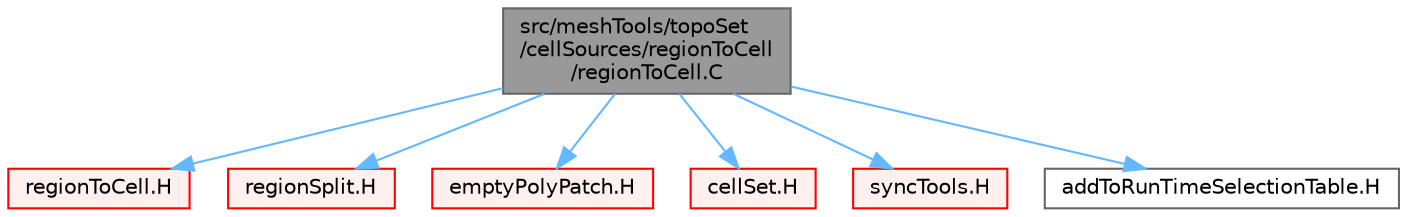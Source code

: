 digraph "src/meshTools/topoSet/cellSources/regionToCell/regionToCell.C"
{
 // LATEX_PDF_SIZE
  bgcolor="transparent";
  edge [fontname=Helvetica,fontsize=10,labelfontname=Helvetica,labelfontsize=10];
  node [fontname=Helvetica,fontsize=10,shape=box,height=0.2,width=0.4];
  Node1 [id="Node000001",label="src/meshTools/topoSet\l/cellSources/regionToCell\l/regionToCell.C",height=0.2,width=0.4,color="gray40", fillcolor="grey60", style="filled", fontcolor="black",tooltip=" "];
  Node1 -> Node2 [id="edge1_Node000001_Node000002",color="steelblue1",style="solid",tooltip=" "];
  Node2 [id="Node000002",label="regionToCell.H",height=0.2,width=0.4,color="red", fillcolor="#FFF0F0", style="filled",URL="$regionToCell_8H.html",tooltip=" "];
  Node1 -> Node217 [id="edge2_Node000001_Node000217",color="steelblue1",style="solid",tooltip=" "];
  Node217 [id="Node000217",label="regionSplit.H",height=0.2,width=0.4,color="red", fillcolor="#FFF0F0", style="filled",URL="$regionSplit_8H.html",tooltip=" "];
  Node1 -> Node242 [id="edge3_Node000001_Node000242",color="steelblue1",style="solid",tooltip=" "];
  Node242 [id="Node000242",label="emptyPolyPatch.H",height=0.2,width=0.4,color="red", fillcolor="#FFF0F0", style="filled",URL="$emptyPolyPatch_8H.html",tooltip=" "];
  Node1 -> Node254 [id="edge4_Node000001_Node000254",color="steelblue1",style="solid",tooltip=" "];
  Node254 [id="Node000254",label="cellSet.H",height=0.2,width=0.4,color="red", fillcolor="#FFF0F0", style="filled",URL="$cellSet_8H.html",tooltip=" "];
  Node1 -> Node256 [id="edge5_Node000001_Node000256",color="steelblue1",style="solid",tooltip=" "];
  Node256 [id="Node000256",label="syncTools.H",height=0.2,width=0.4,color="red", fillcolor="#FFF0F0", style="filled",URL="$syncTools_8H.html",tooltip=" "];
  Node1 -> Node306 [id="edge6_Node000001_Node000306",color="steelblue1",style="solid",tooltip=" "];
  Node306 [id="Node000306",label="addToRunTimeSelectionTable.H",height=0.2,width=0.4,color="grey40", fillcolor="white", style="filled",URL="$addToRunTimeSelectionTable_8H.html",tooltip="Macros for easy insertion into run-time selection tables."];
}
